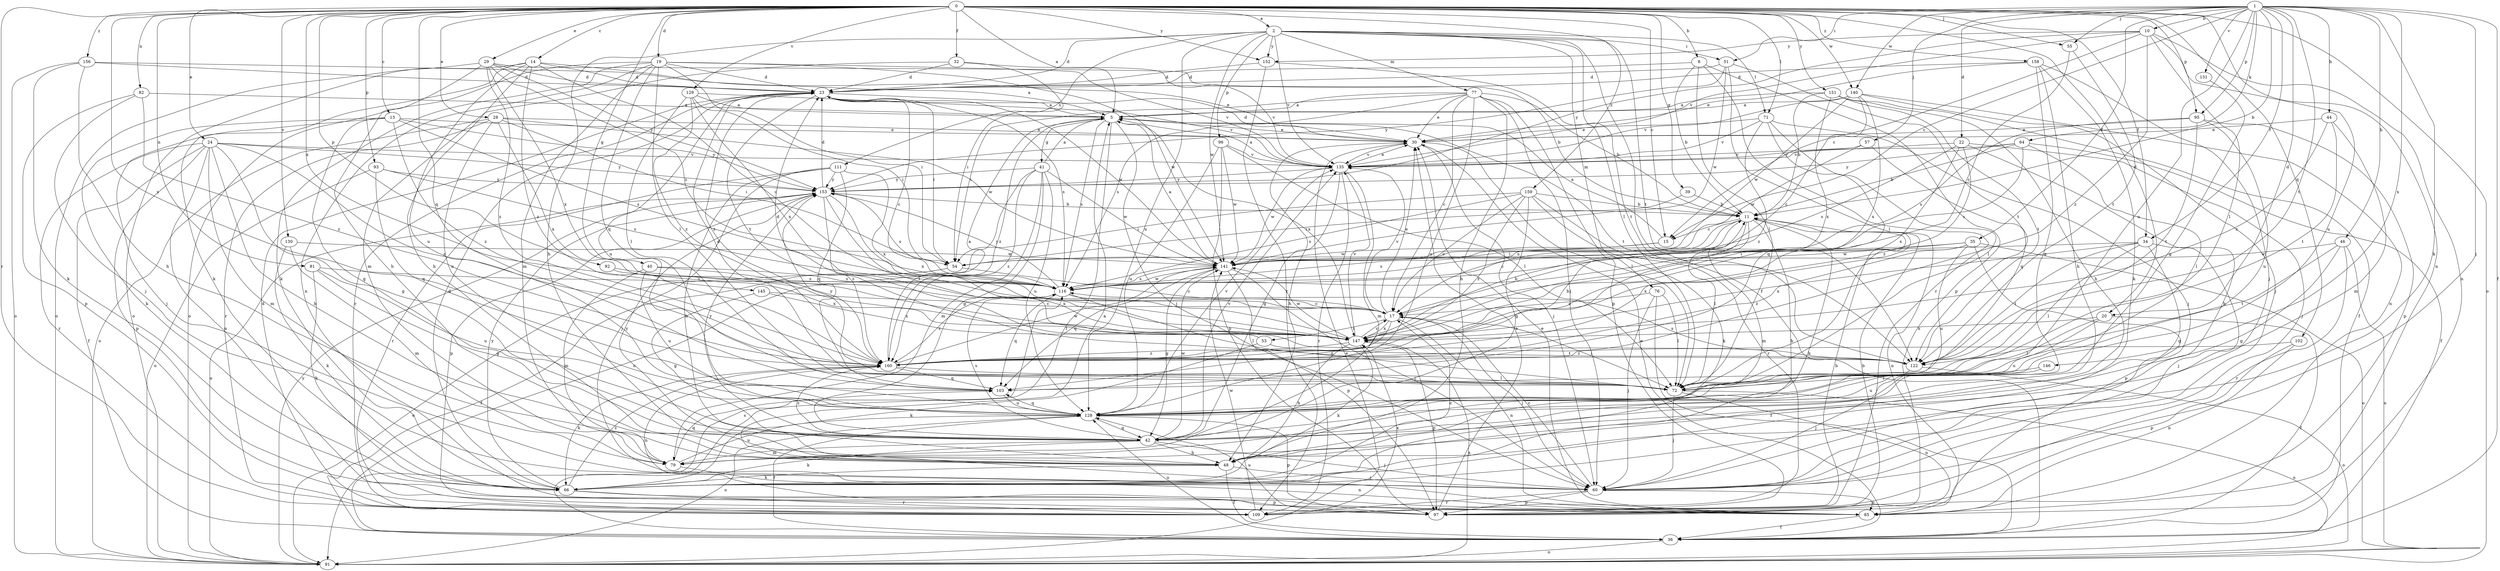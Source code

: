 strict digraph  {
0;
1;
2;
5;
8;
10;
11;
13;
14;
15;
17;
19;
20;
22;
23;
24;
28;
29;
30;
32;
34;
35;
36;
39;
40;
41;
42;
44;
46;
48;
51;
53;
54;
55;
57;
60;
64;
66;
71;
72;
76;
77;
79;
81;
82;
85;
91;
92;
93;
95;
96;
97;
102;
103;
109;
111;
116;
122;
128;
129;
130;
131;
135;
140;
141;
145;
146;
147;
151;
152;
153;
156;
158;
159;
160;
0 -> 2  [label=a];
0 -> 5  [label=a];
0 -> 8  [label=b];
0 -> 13  [label=c];
0 -> 14  [label=c];
0 -> 15  [label=c];
0 -> 19  [label=d];
0 -> 20  [label=d];
0 -> 24  [label=e];
0 -> 28  [label=e];
0 -> 29  [label=e];
0 -> 32  [label=f];
0 -> 34  [label=f];
0 -> 39  [label=g];
0 -> 40  [label=g];
0 -> 55  [label=j];
0 -> 71  [label=l];
0 -> 81  [label=n];
0 -> 82  [label=n];
0 -> 85  [label=n];
0 -> 91  [label=o];
0 -> 92  [label=p];
0 -> 93  [label=p];
0 -> 95  [label=p];
0 -> 102  [label=q];
0 -> 103  [label=q];
0 -> 109  [label=r];
0 -> 129  [label=v];
0 -> 130  [label=v];
0 -> 140  [label=w];
0 -> 145  [label=x];
0 -> 151  [label=y];
0 -> 152  [label=y];
0 -> 156  [label=z];
0 -> 158  [label=z];
0 -> 159  [label=z];
0 -> 160  [label=z];
1 -> 10  [label=b];
1 -> 11  [label=b];
1 -> 15  [label=c];
1 -> 20  [label=d];
1 -> 22  [label=d];
1 -> 34  [label=f];
1 -> 35  [label=f];
1 -> 36  [label=f];
1 -> 44  [label=h];
1 -> 46  [label=h];
1 -> 51  [label=i];
1 -> 55  [label=j];
1 -> 57  [label=j];
1 -> 60  [label=j];
1 -> 64  [label=k];
1 -> 66  [label=k];
1 -> 95  [label=p];
1 -> 122  [label=t];
1 -> 128  [label=u];
1 -> 131  [label=v];
1 -> 140  [label=w];
1 -> 146  [label=x];
2 -> 23  [label=d];
2 -> 36  [label=f];
2 -> 48  [label=h];
2 -> 51  [label=i];
2 -> 71  [label=l];
2 -> 72  [label=l];
2 -> 76  [label=m];
2 -> 77  [label=m];
2 -> 96  [label=p];
2 -> 111  [label=s];
2 -> 122  [label=t];
2 -> 128  [label=u];
2 -> 135  [label=v];
2 -> 141  [label=w];
2 -> 152  [label=y];
5 -> 30  [label=e];
5 -> 36  [label=f];
5 -> 41  [label=g];
5 -> 60  [label=j];
5 -> 116  [label=s];
5 -> 122  [label=t];
5 -> 147  [label=x];
5 -> 160  [label=z];
8 -> 11  [label=b];
8 -> 23  [label=d];
8 -> 72  [label=l];
8 -> 97  [label=p];
8 -> 109  [label=r];
10 -> 15  [label=c];
10 -> 72  [label=l];
10 -> 85  [label=n];
10 -> 128  [label=u];
10 -> 135  [label=v];
10 -> 152  [label=y];
10 -> 153  [label=y];
10 -> 160  [label=z];
11 -> 15  [label=c];
11 -> 17  [label=c];
11 -> 48  [label=h];
11 -> 66  [label=k];
11 -> 72  [label=l];
11 -> 79  [label=m];
11 -> 85  [label=n];
11 -> 116  [label=s];
13 -> 30  [label=e];
13 -> 42  [label=g];
13 -> 60  [label=j];
13 -> 66  [label=k];
13 -> 116  [label=s];
13 -> 153  [label=y];
13 -> 160  [label=z];
14 -> 5  [label=a];
14 -> 17  [label=c];
14 -> 23  [label=d];
14 -> 48  [label=h];
14 -> 66  [label=k];
14 -> 91  [label=o];
14 -> 128  [label=u];
14 -> 160  [label=z];
15 -> 5  [label=a];
15 -> 116  [label=s];
15 -> 141  [label=w];
17 -> 30  [label=e];
17 -> 53  [label=i];
17 -> 60  [label=j];
17 -> 72  [label=l];
17 -> 85  [label=n];
17 -> 103  [label=q];
17 -> 135  [label=v];
17 -> 147  [label=x];
19 -> 23  [label=d];
19 -> 54  [label=i];
19 -> 66  [label=k];
19 -> 72  [label=l];
19 -> 79  [label=m];
19 -> 85  [label=n];
19 -> 91  [label=o];
19 -> 103  [label=q];
19 -> 135  [label=v];
19 -> 141  [label=w];
20 -> 36  [label=f];
20 -> 72  [label=l];
20 -> 128  [label=u];
20 -> 147  [label=x];
22 -> 48  [label=h];
22 -> 60  [label=j];
22 -> 116  [label=s];
22 -> 135  [label=v];
22 -> 147  [label=x];
22 -> 160  [label=z];
23 -> 5  [label=a];
23 -> 17  [label=c];
23 -> 54  [label=i];
23 -> 109  [label=r];
23 -> 116  [label=s];
23 -> 122  [label=t];
23 -> 128  [label=u];
23 -> 141  [label=w];
23 -> 160  [label=z];
24 -> 36  [label=f];
24 -> 42  [label=g];
24 -> 48  [label=h];
24 -> 79  [label=m];
24 -> 85  [label=n];
24 -> 97  [label=p];
24 -> 109  [label=r];
24 -> 135  [label=v];
24 -> 153  [label=y];
24 -> 160  [label=z];
28 -> 30  [label=e];
28 -> 54  [label=i];
28 -> 91  [label=o];
28 -> 109  [label=r];
28 -> 128  [label=u];
28 -> 141  [label=w];
28 -> 147  [label=x];
29 -> 11  [label=b];
29 -> 23  [label=d];
29 -> 48  [label=h];
29 -> 91  [label=o];
29 -> 116  [label=s];
29 -> 147  [label=x];
29 -> 153  [label=y];
29 -> 160  [label=z];
30 -> 23  [label=d];
30 -> 48  [label=h];
30 -> 60  [label=j];
30 -> 72  [label=l];
30 -> 135  [label=v];
32 -> 23  [label=d];
32 -> 54  [label=i];
32 -> 79  [label=m];
32 -> 135  [label=v];
34 -> 42  [label=g];
34 -> 54  [label=i];
34 -> 60  [label=j];
34 -> 72  [label=l];
34 -> 122  [label=t];
34 -> 147  [label=x];
35 -> 54  [label=i];
35 -> 91  [label=o];
35 -> 97  [label=p];
35 -> 128  [label=u];
35 -> 141  [label=w];
35 -> 147  [label=x];
35 -> 160  [label=z];
36 -> 30  [label=e];
36 -> 91  [label=o];
36 -> 116  [label=s];
36 -> 128  [label=u];
39 -> 11  [label=b];
39 -> 54  [label=i];
40 -> 79  [label=m];
40 -> 116  [label=s];
40 -> 128  [label=u];
40 -> 147  [label=x];
41 -> 5  [label=a];
41 -> 42  [label=g];
41 -> 79  [label=m];
41 -> 91  [label=o];
41 -> 128  [label=u];
41 -> 141  [label=w];
41 -> 153  [label=y];
41 -> 160  [label=z];
42 -> 48  [label=h];
42 -> 60  [label=j];
42 -> 66  [label=k];
42 -> 79  [label=m];
42 -> 116  [label=s];
42 -> 135  [label=v];
42 -> 141  [label=w];
42 -> 153  [label=y];
42 -> 160  [label=z];
44 -> 30  [label=e];
44 -> 79  [label=m];
44 -> 122  [label=t];
44 -> 147  [label=x];
46 -> 42  [label=g];
46 -> 91  [label=o];
46 -> 109  [label=r];
46 -> 122  [label=t];
46 -> 141  [label=w];
48 -> 36  [label=f];
48 -> 60  [label=j];
48 -> 66  [label=k];
48 -> 153  [label=y];
51 -> 23  [label=d];
51 -> 72  [label=l];
51 -> 122  [label=t];
51 -> 141  [label=w];
51 -> 153  [label=y];
53 -> 23  [label=d];
53 -> 66  [label=k];
53 -> 122  [label=t];
54 -> 17  [label=c];
54 -> 36  [label=f];
54 -> 91  [label=o];
55 -> 17  [label=c];
55 -> 122  [label=t];
57 -> 103  [label=q];
57 -> 135  [label=v];
57 -> 141  [label=w];
60 -> 17  [label=c];
60 -> 85  [label=n];
60 -> 97  [label=p];
60 -> 109  [label=r];
64 -> 11  [label=b];
64 -> 36  [label=f];
64 -> 72  [label=l];
64 -> 116  [label=s];
64 -> 135  [label=v];
64 -> 153  [label=y];
66 -> 17  [label=c];
66 -> 23  [label=d];
66 -> 97  [label=p];
66 -> 109  [label=r];
66 -> 153  [label=y];
66 -> 160  [label=z];
71 -> 30  [label=e];
71 -> 60  [label=j];
71 -> 72  [label=l];
71 -> 103  [label=q];
71 -> 135  [label=v];
71 -> 160  [label=z];
72 -> 23  [label=d];
72 -> 60  [label=j];
72 -> 85  [label=n];
72 -> 91  [label=o];
72 -> 153  [label=y];
76 -> 17  [label=c];
76 -> 36  [label=f];
76 -> 60  [label=j];
76 -> 72  [label=l];
77 -> 5  [label=a];
77 -> 11  [label=b];
77 -> 17  [label=c];
77 -> 30  [label=e];
77 -> 48  [label=h];
77 -> 54  [label=i];
77 -> 60  [label=j];
77 -> 97  [label=p];
77 -> 116  [label=s];
77 -> 128  [label=u];
79 -> 85  [label=n];
79 -> 103  [label=q];
79 -> 128  [label=u];
81 -> 42  [label=g];
81 -> 66  [label=k];
81 -> 116  [label=s];
81 -> 128  [label=u];
82 -> 5  [label=a];
82 -> 60  [label=j];
82 -> 97  [label=p];
82 -> 160  [label=z];
85 -> 5  [label=a];
85 -> 30  [label=e];
85 -> 36  [label=f];
91 -> 30  [label=e];
91 -> 147  [label=x];
91 -> 153  [label=y];
92 -> 116  [label=s];
92 -> 147  [label=x];
93 -> 91  [label=o];
93 -> 103  [label=q];
93 -> 116  [label=s];
93 -> 153  [label=y];
95 -> 30  [label=e];
95 -> 97  [label=p];
95 -> 116  [label=s];
95 -> 122  [label=t];
95 -> 128  [label=u];
96 -> 72  [label=l];
96 -> 97  [label=p];
96 -> 128  [label=u];
96 -> 135  [label=v];
96 -> 141  [label=w];
97 -> 11  [label=b];
97 -> 30  [label=e];
97 -> 128  [label=u];
102 -> 85  [label=n];
102 -> 97  [label=p];
102 -> 160  [label=z];
103 -> 128  [label=u];
109 -> 11  [label=b];
109 -> 23  [label=d];
109 -> 141  [label=w];
109 -> 147  [label=x];
111 -> 48  [label=h];
111 -> 60  [label=j];
111 -> 103  [label=q];
111 -> 109  [label=r];
111 -> 147  [label=x];
111 -> 153  [label=y];
116 -> 17  [label=c];
116 -> 72  [label=l];
116 -> 103  [label=q];
116 -> 141  [label=w];
116 -> 153  [label=y];
116 -> 160  [label=z];
122 -> 60  [label=j];
122 -> 91  [label=o];
122 -> 116  [label=s];
128 -> 36  [label=f];
128 -> 42  [label=g];
128 -> 91  [label=o];
128 -> 97  [label=p];
128 -> 103  [label=q];
128 -> 135  [label=v];
129 -> 5  [label=a];
129 -> 54  [label=i];
129 -> 72  [label=l];
129 -> 135  [label=v];
129 -> 147  [label=x];
129 -> 160  [label=z];
130 -> 66  [label=k];
130 -> 79  [label=m];
130 -> 141  [label=w];
131 -> 42  [label=g];
135 -> 5  [label=a];
135 -> 30  [label=e];
135 -> 42  [label=g];
135 -> 79  [label=m];
135 -> 109  [label=r];
135 -> 141  [label=w];
135 -> 153  [label=y];
140 -> 5  [label=a];
140 -> 17  [label=c];
140 -> 60  [label=j];
140 -> 85  [label=n];
140 -> 135  [label=v];
140 -> 141  [label=w];
140 -> 147  [label=x];
141 -> 5  [label=a];
141 -> 42  [label=g];
141 -> 60  [label=j];
141 -> 97  [label=p];
141 -> 103  [label=q];
141 -> 116  [label=s];
145 -> 17  [label=c];
145 -> 42  [label=g];
145 -> 147  [label=x];
146 -> 72  [label=l];
146 -> 128  [label=u];
147 -> 11  [label=b];
147 -> 17  [label=c];
147 -> 48  [label=h];
147 -> 66  [label=k];
147 -> 97  [label=p];
147 -> 135  [label=v];
147 -> 141  [label=w];
147 -> 160  [label=z];
151 -> 5  [label=a];
151 -> 11  [label=b];
151 -> 36  [label=f];
151 -> 48  [label=h];
151 -> 122  [label=t];
151 -> 147  [label=x];
152 -> 23  [label=d];
152 -> 109  [label=r];
152 -> 122  [label=t];
153 -> 11  [label=b];
153 -> 23  [label=d];
153 -> 91  [label=o];
153 -> 97  [label=p];
153 -> 116  [label=s];
153 -> 122  [label=t];
153 -> 147  [label=x];
153 -> 160  [label=z];
156 -> 23  [label=d];
156 -> 30  [label=e];
156 -> 48  [label=h];
156 -> 66  [label=k];
156 -> 91  [label=o];
158 -> 23  [label=d];
158 -> 30  [label=e];
158 -> 42  [label=g];
158 -> 48  [label=h];
158 -> 60  [label=j];
158 -> 66  [label=k];
159 -> 11  [label=b];
159 -> 17  [label=c];
159 -> 42  [label=g];
159 -> 54  [label=i];
159 -> 66  [label=k];
159 -> 109  [label=r];
159 -> 116  [label=s];
159 -> 160  [label=z];
160 -> 5  [label=a];
160 -> 11  [label=b];
160 -> 66  [label=k];
160 -> 72  [label=l];
160 -> 85  [label=n];
160 -> 103  [label=q];
160 -> 141  [label=w];
}
